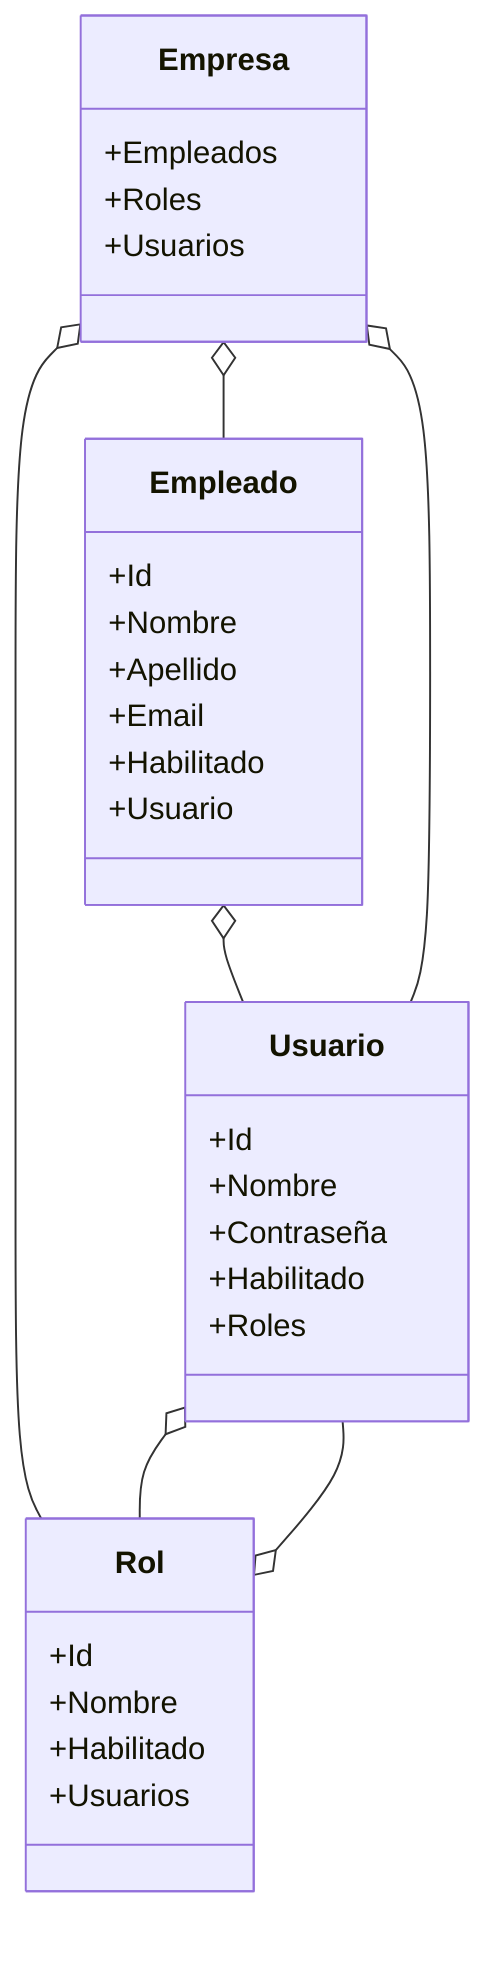 classDiagram
    Empleado o-- Usuario
    Empresa o-- Rol
    Empresa o-- Empleado
    Empresa o-- Usuario

    Rol o-- Usuario
    Usuario o-- Rol

    class Usuario
    Usuario: +Id
    Usuario: +Nombre
    Usuario: +Contraseña
    Usuario: +Habilitado
    Usuario: +Roles

    class Empleado
    Empleado: +Id
    Empleado: +Nombre
    Empleado: +Apellido
    Empleado: +Email
    Empleado: +Habilitado
    Empleado: +Usuario

    class Rol
    Rol: +Id
    Rol: +Nombre
    Rol: +Habilitado
    Rol: +Usuarios

    class Empresa
    Empresa: +Empleados
    Empresa: +Roles
    Empresa: +Usuarios